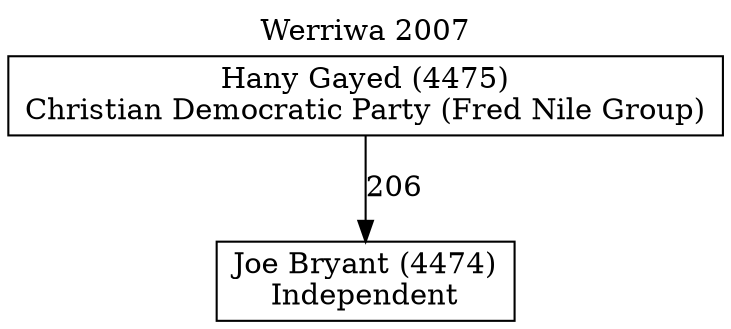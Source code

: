 // House preference flow
digraph "Joe Bryant (4474)_Werriwa_2007" {
	graph [label="Werriwa 2007" labelloc=t mclimit=10]
	node [shape=box]
	"Joe Bryant (4474)" [label="Joe Bryant (4474)
Independent"]
	"Hany Gayed (4475)" [label="Hany Gayed (4475)
Christian Democratic Party (Fred Nile Group)"]
	"Hany Gayed (4475)" -> "Joe Bryant (4474)" [label=206]
}
